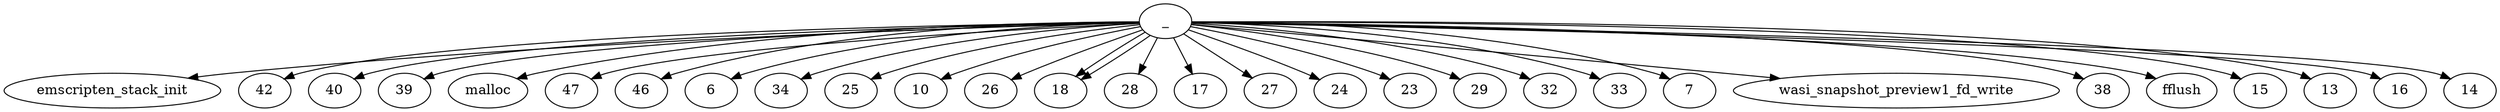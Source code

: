 digraph {
  _ -> emscripten_stack_init;
  _ -> 42;
  _ -> 40;
  _ -> 39;
  _ -> malloc;
  _ -> 47;
  _ -> 46;
  _ -> 6;
  _ -> 34;
  _ -> 25;
  _ -> 10;
  _ -> 26;
  _ -> 18;
  _ -> 28;
  _ -> 18;
  _ -> 17;
  _ -> 27;
  _ -> 24;
  _ -> 23;
  _ -> 29;
  _ -> 32;
  _ -> 33;
  _ -> 7;
  _ -> wasi_snapshot_preview1_fd_write;
  _ -> 38;
  _ -> fflush;
  _ -> 15;
  _ -> 13;
  _ -> 16;
  _ -> 14;
}
